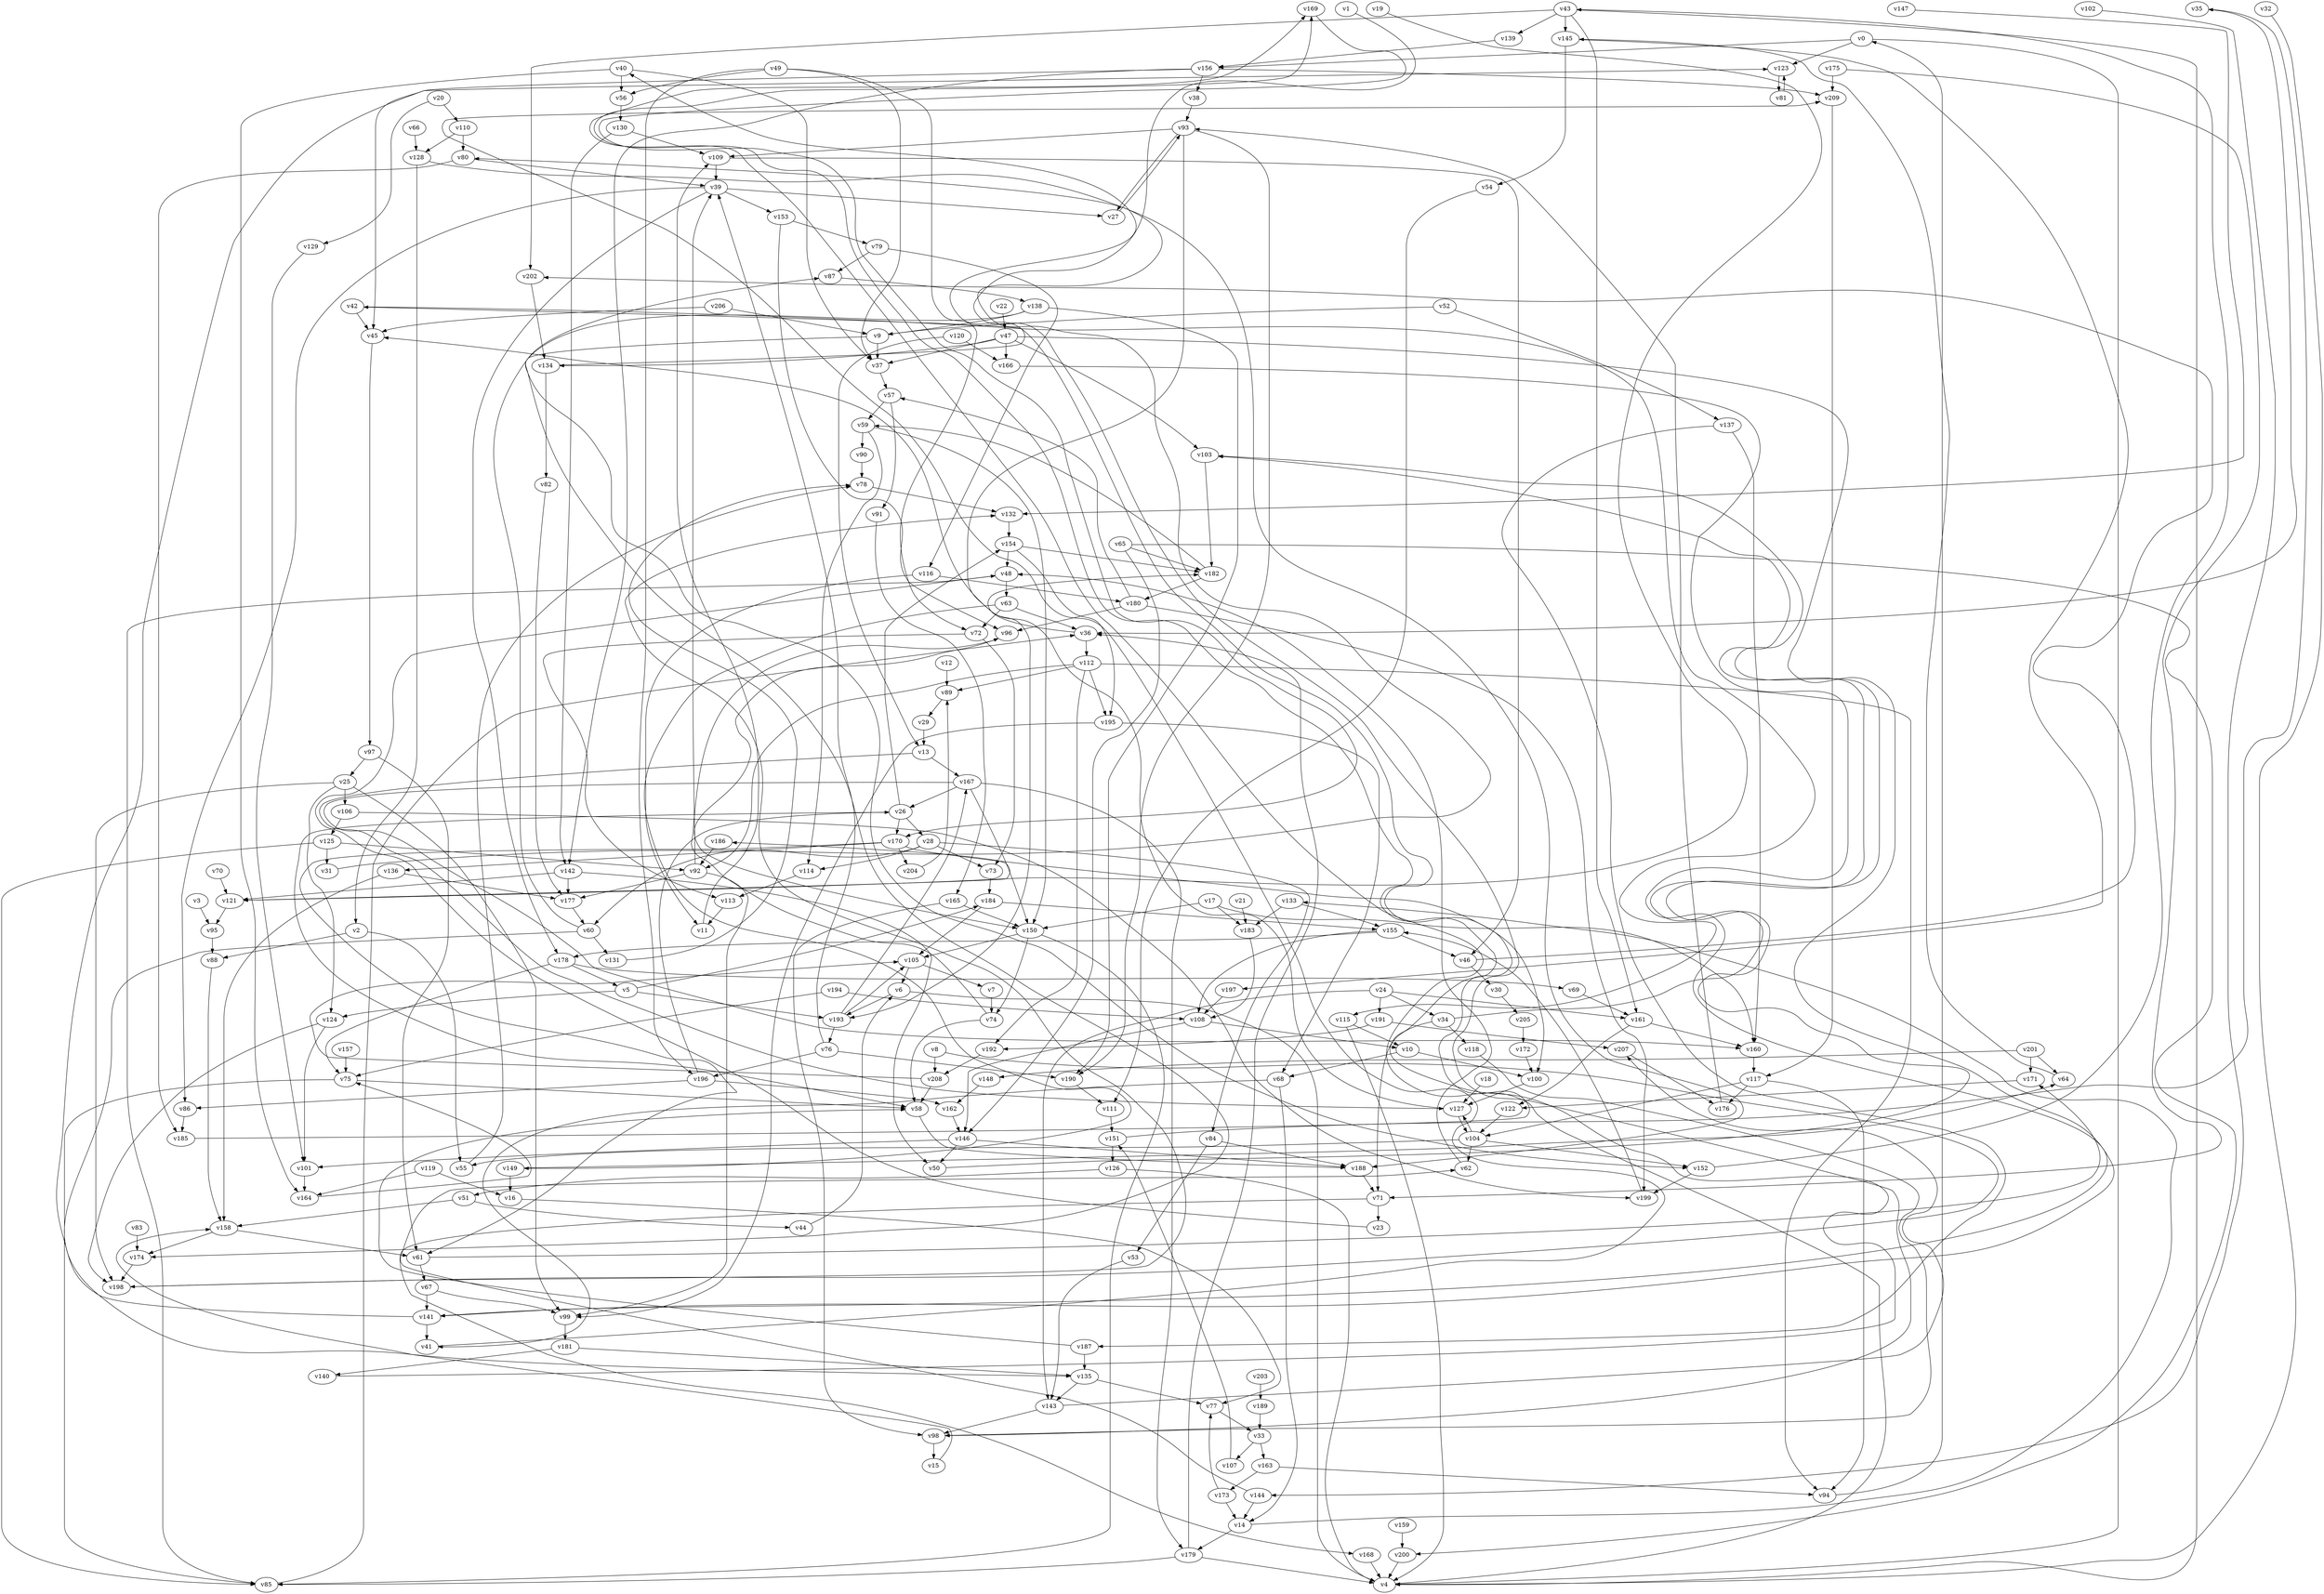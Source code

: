 // Benchmark game 301 - 210 vertices
// time_bound: 103
// targets: v26
digraph G {
    v0 [name="v0", player=0];
    v1 [name="v1", player=1];
    v2 [name="v2", player=0];
    v3 [name="v3", player=1];
    v4 [name="v4", player=0];
    v5 [name="v5", player=0];
    v6 [name="v6", player=1];
    v7 [name="v7", player=1];
    v8 [name="v8", player=0];
    v9 [name="v9", player=1];
    v10 [name="v10", player=0];
    v11 [name="v11", player=0];
    v12 [name="v12", player=1];
    v13 [name="v13", player=0];
    v14 [name="v14", player=1];
    v15 [name="v15", player=0];
    v16 [name="v16", player=1];
    v17 [name="v17", player=0];
    v18 [name="v18", player=1];
    v19 [name="v19", player=1];
    v20 [name="v20", player=0];
    v21 [name="v21", player=1];
    v22 [name="v22", player=1];
    v23 [name="v23", player=1];
    v24 [name="v24", player=1];
    v25 [name="v25", player=0];
    v26 [name="v26", player=0, target=1];
    v27 [name="v27", player=0];
    v28 [name="v28", player=0];
    v29 [name="v29", player=1];
    v30 [name="v30", player=0];
    v31 [name="v31", player=0];
    v32 [name="v32", player=1];
    v33 [name="v33", player=0];
    v34 [name="v34", player=0];
    v35 [name="v35", player=0];
    v36 [name="v36", player=0];
    v37 [name="v37", player=1];
    v38 [name="v38", player=0];
    v39 [name="v39", player=1];
    v40 [name="v40", player=1];
    v41 [name="v41", player=1];
    v42 [name="v42", player=0];
    v43 [name="v43", player=0];
    v44 [name="v44", player=1];
    v45 [name="v45", player=0];
    v46 [name="v46", player=1];
    v47 [name="v47", player=0];
    v48 [name="v48", player=0];
    v49 [name="v49", player=1];
    v50 [name="v50", player=1];
    v51 [name="v51", player=1];
    v52 [name="v52", player=1];
    v53 [name="v53", player=0];
    v54 [name="v54", player=0];
    v55 [name="v55", player=0];
    v56 [name="v56", player=0];
    v57 [name="v57", player=0];
    v58 [name="v58", player=1];
    v59 [name="v59", player=1];
    v60 [name="v60", player=0];
    v61 [name="v61", player=1];
    v62 [name="v62", player=1];
    v63 [name="v63", player=0];
    v64 [name="v64", player=1];
    v65 [name="v65", player=0];
    v66 [name="v66", player=0];
    v67 [name="v67", player=0];
    v68 [name="v68", player=0];
    v69 [name="v69", player=0];
    v70 [name="v70", player=0];
    v71 [name="v71", player=1];
    v72 [name="v72", player=1];
    v73 [name="v73", player=0];
    v74 [name="v74", player=0];
    v75 [name="v75", player=1];
    v76 [name="v76", player=0];
    v77 [name="v77", player=1];
    v78 [name="v78", player=1];
    v79 [name="v79", player=1];
    v80 [name="v80", player=0];
    v81 [name="v81", player=1];
    v82 [name="v82", player=1];
    v83 [name="v83", player=0];
    v84 [name="v84", player=0];
    v85 [name="v85", player=1];
    v86 [name="v86", player=1];
    v87 [name="v87", player=0];
    v88 [name="v88", player=1];
    v89 [name="v89", player=1];
    v90 [name="v90", player=0];
    v91 [name="v91", player=0];
    v92 [name="v92", player=1];
    v93 [name="v93", player=1];
    v94 [name="v94", player=1];
    v95 [name="v95", player=0];
    v96 [name="v96", player=1];
    v97 [name="v97", player=1];
    v98 [name="v98", player=0];
    v99 [name="v99", player=1];
    v100 [name="v100", player=0];
    v101 [name="v101", player=1];
    v102 [name="v102", player=0];
    v103 [name="v103", player=0];
    v104 [name="v104", player=0];
    v105 [name="v105", player=1];
    v106 [name="v106", player=0];
    v107 [name="v107", player=0];
    v108 [name="v108", player=1];
    v109 [name="v109", player=1];
    v110 [name="v110", player=1];
    v111 [name="v111", player=0];
    v112 [name="v112", player=0];
    v113 [name="v113", player=1];
    v114 [name="v114", player=0];
    v115 [name="v115", player=0];
    v116 [name="v116", player=0];
    v117 [name="v117", player=1];
    v118 [name="v118", player=1];
    v119 [name="v119", player=0];
    v120 [name="v120", player=0];
    v121 [name="v121", player=0];
    v122 [name="v122", player=1];
    v123 [name="v123", player=1];
    v124 [name="v124", player=0];
    v125 [name="v125", player=0];
    v126 [name="v126", player=0];
    v127 [name="v127", player=0];
    v128 [name="v128", player=0];
    v129 [name="v129", player=1];
    v130 [name="v130", player=1];
    v131 [name="v131", player=0];
    v132 [name="v132", player=1];
    v133 [name="v133", player=0];
    v134 [name="v134", player=0];
    v135 [name="v135", player=0];
    v136 [name="v136", player=0];
    v137 [name="v137", player=0];
    v138 [name="v138", player=1];
    v139 [name="v139", player=1];
    v140 [name="v140", player=1];
    v141 [name="v141", player=0];
    v142 [name="v142", player=1];
    v143 [name="v143", player=1];
    v144 [name="v144", player=0];
    v145 [name="v145", player=0];
    v146 [name="v146", player=0];
    v147 [name="v147", player=0];
    v148 [name="v148", player=0];
    v149 [name="v149", player=0];
    v150 [name="v150", player=0];
    v151 [name="v151", player=0];
    v152 [name="v152", player=0];
    v153 [name="v153", player=0];
    v154 [name="v154", player=1];
    v155 [name="v155", player=1];
    v156 [name="v156", player=1];
    v157 [name="v157", player=0];
    v158 [name="v158", player=1];
    v159 [name="v159", player=1];
    v160 [name="v160", player=0];
    v161 [name="v161", player=0];
    v162 [name="v162", player=0];
    v163 [name="v163", player=0];
    v164 [name="v164", player=1];
    v165 [name="v165", player=1];
    v166 [name="v166", player=1];
    v167 [name="v167", player=1];
    v168 [name="v168", player=0];
    v169 [name="v169", player=0];
    v170 [name="v170", player=0];
    v171 [name="v171", player=1];
    v172 [name="v172", player=1];
    v173 [name="v173", player=0];
    v174 [name="v174", player=1];
    v175 [name="v175", player=0];
    v176 [name="v176", player=1];
    v177 [name="v177", player=0];
    v178 [name="v178", player=1];
    v179 [name="v179", player=0];
    v180 [name="v180", player=0];
    v181 [name="v181", player=1];
    v182 [name="v182", player=0];
    v183 [name="v183", player=1];
    v184 [name="v184", player=1];
    v185 [name="v185", player=0];
    v186 [name="v186", player=0];
    v187 [name="v187", player=1];
    v188 [name="v188", player=1];
    v189 [name="v189", player=0];
    v190 [name="v190", player=1];
    v191 [name="v191", player=0];
    v192 [name="v192", player=1];
    v193 [name="v193", player=0];
    v194 [name="v194", player=1];
    v195 [name="v195", player=0];
    v196 [name="v196", player=1];
    v197 [name="v197", player=1];
    v198 [name="v198", player=0];
    v199 [name="v199", player=1];
    v200 [name="v200", player=1];
    v201 [name="v201", player=1];
    v202 [name="v202", player=0];
    v203 [name="v203", player=1];
    v204 [name="v204", player=1];
    v205 [name="v205", player=0];
    v206 [name="v206", player=1];
    v207 [name="v207", player=0];
    v208 [name="v208", player=1];
    v209 [name="v209", player=0];

    v0 -> v156;
    v1 -> v98 [constraint="t < 14"];
    v2 -> v55;
    v3 -> v95;
    v4 -> v169 [constraint="t >= 5"];
    v5 -> v124;
    v6 -> v193;
    v7 -> v74;
    v8 -> v198 [constraint="t mod 2 == 0"];
    v9 -> v174 [constraint="t >= 5"];
    v10 -> v68;
    v11 -> v109;
    v12 -> v89;
    v13 -> v127 [constraint="t >= 2"];
    v14 -> v133 [constraint="t < 7"];
    v15 -> v158 [constraint="t < 5"];
    v16 -> v77 [constraint="t mod 4 == 0"];
    v17 -> v160;
    v18 -> v127;
    v19 -> v121 [constraint="t mod 4 == 1"];
    v20 -> v129;
    v21 -> v183;
    v22 -> v47;
    v23 -> v48 [constraint="t mod 3 == 2"];
    v24 -> v191;
    v25 -> v106;
    v26 -> v58 [constraint="t >= 5"];
    v27 -> v93;
    v28 -> v60;
    v29 -> v13;
    v30 -> v205;
    v31 -> v80 [constraint="t mod 2 == 0"];
    v32 -> v4 [constraint="t < 13"];
    v33 -> v107;
    v34 -> v103 [constraint="t mod 3 == 2"];
    v35 -> v36 [constraint="t >= 4"];
    v36 -> v182 [constraint="t < 14"];
    v37 -> v57;
    v38 -> v93;
    v39 -> v86;
    v40 -> v164;
    v41 -> v209 [constraint="t < 5"];
    v42 -> v115 [constraint="t >= 5"];
    v43 -> v202;
    v44 -> v6;
    v45 -> v97;
    v46 -> v202 [constraint="t mod 2 == 0"];
    v47 -> v141 [constraint="t mod 4 == 1"];
    v48 -> v85;
    v49 -> v37;
    v50 -> v103 [constraint="t mod 2 == 0"];
    v51 -> v158;
    v52 -> v137;
    v53 -> v143;
    v54 -> v111;
    v55 -> v78;
    v56 -> v130;
    v57 -> v59;
    v58 -> v188 [constraint="t < 9"];
    v59 -> v90;
    v60 -> v135 [constraint="t mod 4 == 1"];
    v61 -> v171 [constraint="t >= 2"];
    v62 -> v48;
    v63 -> v149 [constraint="t >= 2"];
    v64 -> v145 [constraint="t < 6"];
    v65 -> v200 [constraint="t mod 2 == 1"];
    v66 -> v128;
    v67 -> v141;
    v68 -> v41 [constraint="t mod 3 == 0"];
    v69 -> v161;
    v70 -> v121;
    v71 -> v168 [constraint="t mod 5 == 2"];
    v72 -> v113 [constraint="t < 9"];
    v73 -> v184;
    v74 -> v96 [constraint="t < 7"];
    v75 -> v58;
    v76 -> v39;
    v77 -> v33;
    v78 -> v132;
    v79 -> v116;
    v80 -> v39;
    v81 -> v123;
    v82 -> v177;
    v83 -> v174;
    v84 -> v53;
    v85 -> v36;
    v86 -> v185;
    v87 -> v138;
    v88 -> v158;
    v89 -> v29;
    v90 -> v78;
    v91 -> v165;
    v92 -> v177;
    v93 -> v190;
    v94 -> v0;
    v95 -> v88;
    v96 -> v150 [constraint="t >= 2"];
    v97 -> v25;
    v98 -> v15;
    v99 -> v181;
    v100 -> v127;
    v101 -> v164;
    v102 -> v144 [constraint="t < 7"];
    v103 -> v182;
    v104 -> v152;
    v105 -> v7;
    v106 -> v199 [constraint="t mod 4 == 0"];
    v107 -> v151;
    v108 -> v10;
    v109 -> v39;
    v110 -> v80;
    v111 -> v151;
    v112 -> v94;
    v113 -> v11;
    v114 -> v113;
    v115 -> v10;
    v116 -> v180;
    v117 -> v104;
    v118 -> v98 [constraint="t >= 3"];
    v119 -> v16;
    v120 -> v13;
    v121 -> v186 [constraint="t < 7"];
    v122 -> v104;
    v123 -> v81;
    v124 -> v198 [constraint="t mod 4 == 2"];
    v125 -> v31;
    v126 -> v4;
    v127 -> v45 [constraint="t >= 2"];
    v128 -> v188 [constraint="t < 10"];
    v129 -> v101;
    v130 -> v142;
    v131 -> v78 [constraint="t mod 4 == 1"];
    v132 -> v154;
    v133 -> v183;
    v134 -> v42 [constraint="t mod 2 == 1"];
    v135 -> v77;
    v136 -> v158;
    v137 -> v187 [constraint="t >= 3"];
    v138 -> v152 [constraint="t mod 4 == 1"];
    v139 -> v156;
    v140 -> v169 [constraint="t >= 3"];
    v141 -> v123 [constraint="t < 13"];
    v142 -> v121;
    v143 -> v207 [constraint="t < 12"];
    v144 -> v62 [constraint="t >= 5"];
    v145 -> v197 [constraint="t mod 2 == 1"];
    v146 -> v188;
    v147 -> v132 [constraint="t mod 3 == 0"];
    v148 -> v162;
    v149 -> v64 [constraint="t < 12"];
    v150 -> v85;
    v151 -> v35 [constraint="t < 13"];
    v152 -> v43 [constraint="t mod 4 == 2"];
    v153 -> v96;
    v154 -> v195;
    v155 -> v178;
    v156 -> v209;
    v157 -> v75;
    v158 -> v174;
    v159 -> v200;
    v160 -> v117;
    v161 -> v160;
    v162 -> v146;
    v163 -> v173;
    v164 -> v75 [constraint="t < 9"];
    v165 -> v150;
    v166 -> v141 [constraint="t >= 3"];
    v167 -> v160 [constraint="t < 11"];
    v168 -> v4;
    v169 -> v170 [constraint="t mod 2 == 1"];
    v170 -> v61 [constraint="t >= 2"];
    v171 -> v122 [constraint="t < 15"];
    v172 -> v100;
    v173 -> v14;
    v174 -> v198;
    v175 -> v71 [constraint="t >= 5"];
    v176 -> v93;
    v177 -> v60;
    v178 -> v5;
    v179 -> v85;
    v180 -> v96;
    v181 -> v140;
    v182 -> v180;
    v183 -> v108;
    v184 -> v105;
    v185 -> v40 [constraint="t >= 3"];
    v186 -> v92;
    v187 -> v58 [constraint="t >= 2"];
    v188 -> v71;
    v189 -> v33;
    v190 -> v111;
    v191 -> v207;
    v192 -> v208;
    v193 -> v105;
    v194 -> v108;
    v195 -> v99;
    v196 -> v26;
    v197 -> v108;
    v198 -> v132 [constraint="t < 8"];
    v199 -> v155;
    v200 -> v4;
    v201 -> v64;
    v202 -> v134;
    v203 -> v189;
    v204 -> v89;
    v205 -> v172;
    v206 -> v9;
    v207 -> v176;
    v208 -> v105 [constraint="t < 15"];
    v209 -> v117;
    v184 -> v155;
    v59 -> v114;
    v151 -> v126;
    v93 -> v109;
    v135 -> v143;
    v110 -> v128;
    v42 -> v45;
    v92 -> v39;
    v63 -> v72;
    v167 -> v179;
    v167 -> v150;
    v75 -> v85;
    v67 -> v99;
    v51 -> v44;
    v71 -> v23;
    v163 -> v94;
    v43 -> v139;
    v74 -> v58;
    v150 -> v74;
    v187 -> v135;
    v43 -> v145;
    v47 -> v166;
    v112 -> v195;
    v2 -> v88;
    v104 -> v62;
    v138 -> v190;
    v47 -> v134;
    v112 -> v89;
    v191 -> v192;
    v149 -> v16;
    v153 -> v79;
    v170 -> v100;
    v9 -> v37;
    v5 -> v184;
    v116 -> v11;
    v36 -> v112;
    v59 -> v150;
    v57 -> v91;
    v125 -> v92;
    v206 -> v45;
    v34 -> v118;
    v195 -> v68;
    v26 -> v28;
    v104 -> v55;
    v193 -> v76;
    v60 -> v87;
    v108 -> v146;
    v179 -> v36;
    v13 -> v167;
    v144 -> v14;
    v104 -> v127;
    v46 -> v30;
    v155 -> v108;
    v6 -> v4;
    v156 -> v142;
    v130 -> v109;
    v76 -> v196;
    v126 -> v51;
    v136 -> v177;
    v146 -> v101;
    v63 -> v36;
    v120 -> v166;
    v40 -> v37;
    v49 -> v196;
    v167 -> v26;
    v92 -> v99;
    v173 -> v77;
    v127 -> v104;
    v175 -> v209;
    v10 -> v100;
    v170 -> v136;
    v33 -> v163;
    v26 -> v170;
    v84 -> v188;
    v39 -> v153;
    v128 -> v2;
    v201 -> v148;
    v24 -> v34;
    v49 -> v72;
    v178 -> v69;
    v193 -> v167;
    v145 -> v54;
    v65 -> v182;
    v40 -> v56;
    v182 -> v59;
    v28 -> v84;
    v181 -> v135;
    v17 -> v150;
    v146 -> v50;
    v17 -> v183;
    v138 -> v9;
    v80 -> v185;
    v112 -> v92;
    v93 -> v27;
    v165 -> v98;
    v5 -> v193;
    v43 -> v4;
    v0 -> v4;
    v133 -> v155;
    v109 -> v46;
    v208 -> v58;
    v194 -> v75;
    v24 -> v161;
    v105 -> v6;
    v141 -> v41;
    v158 -> v61;
    v117 -> v176;
    v93 -> v193;
    v161 -> v122;
    v179 -> v4;
    v39 -> v178;
    v76 -> v190;
    v142 -> v50;
    v97 -> v61;
    v170 -> v204;
    v25 -> v124;
    v142 -> v177;
    v154 -> v48;
    v49 -> v56;
    v115 -> v4;
    v156 -> v45;
    v180 -> v199;
    v34 -> v71;
    v124 -> v101;
    v121 -> v95;
    v196 -> v86;
    v137 -> v160;
    v61 -> v67;
    v24 -> v143;
    v28 -> v73;
    v143 -> v98;
    v25 -> v198;
    v79 -> v87;
    v196 -> v162;
    v39 -> v27;
    v178 -> v75;
    v0 -> v123;
    v26 -> v154;
    v112 -> v192;
    v201 -> v171;
    v150 -> v105;
    v154 -> v182;
    v14 -> v179;
    v47 -> v37;
    v43 -> v161;
    v117 -> v94;
    v8 -> v208;
    v52 -> v9;
    v72 -> v73;
    v155 -> v46;
    v156 -> v38;
    v125 -> v85;
    v28 -> v114;
    v48 -> v63;
    v106 -> v125;
    v119 -> v164;
    v20 -> v110;
    v152 -> v199;
    v60 -> v131;
    v25 -> v99;
    v68 -> v14;
    v65 -> v146;
    v47 -> v103;
    v180 -> v57;
    v134 -> v82;
}
